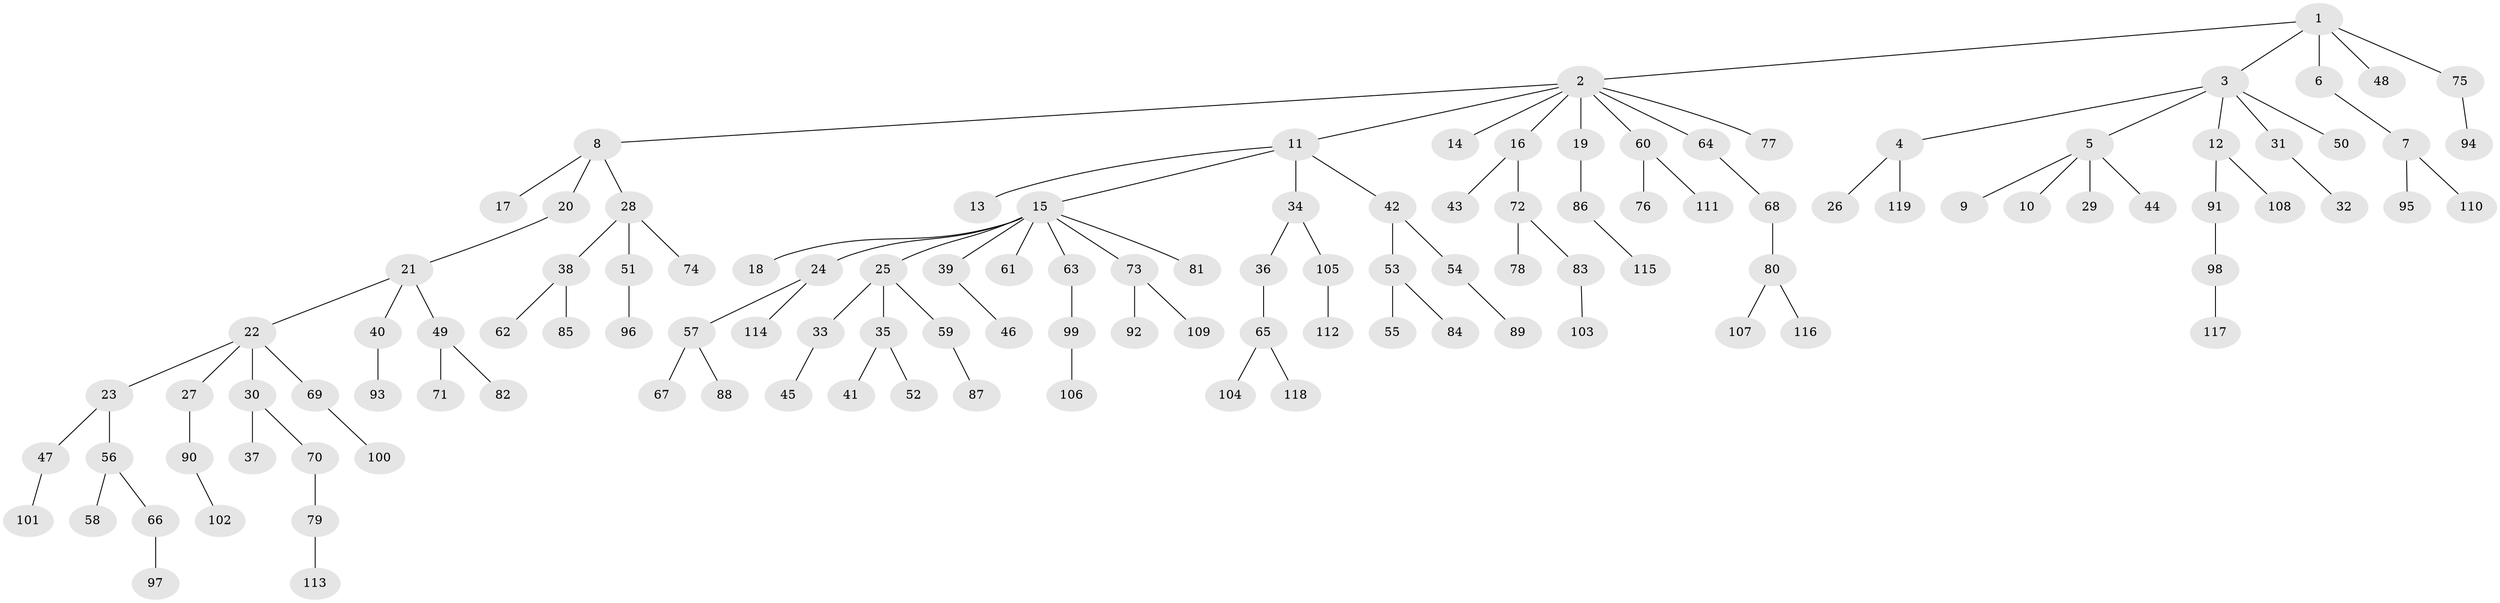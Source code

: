 // Generated by graph-tools (version 1.1) at 2025/15/03/09/25 04:15:39]
// undirected, 119 vertices, 118 edges
graph export_dot {
graph [start="1"]
  node [color=gray90,style=filled];
  1;
  2;
  3;
  4;
  5;
  6;
  7;
  8;
  9;
  10;
  11;
  12;
  13;
  14;
  15;
  16;
  17;
  18;
  19;
  20;
  21;
  22;
  23;
  24;
  25;
  26;
  27;
  28;
  29;
  30;
  31;
  32;
  33;
  34;
  35;
  36;
  37;
  38;
  39;
  40;
  41;
  42;
  43;
  44;
  45;
  46;
  47;
  48;
  49;
  50;
  51;
  52;
  53;
  54;
  55;
  56;
  57;
  58;
  59;
  60;
  61;
  62;
  63;
  64;
  65;
  66;
  67;
  68;
  69;
  70;
  71;
  72;
  73;
  74;
  75;
  76;
  77;
  78;
  79;
  80;
  81;
  82;
  83;
  84;
  85;
  86;
  87;
  88;
  89;
  90;
  91;
  92;
  93;
  94;
  95;
  96;
  97;
  98;
  99;
  100;
  101;
  102;
  103;
  104;
  105;
  106;
  107;
  108;
  109;
  110;
  111;
  112;
  113;
  114;
  115;
  116;
  117;
  118;
  119;
  1 -- 2;
  1 -- 3;
  1 -- 6;
  1 -- 48;
  1 -- 75;
  2 -- 8;
  2 -- 11;
  2 -- 14;
  2 -- 16;
  2 -- 19;
  2 -- 60;
  2 -- 64;
  2 -- 77;
  3 -- 4;
  3 -- 5;
  3 -- 12;
  3 -- 31;
  3 -- 50;
  4 -- 26;
  4 -- 119;
  5 -- 9;
  5 -- 10;
  5 -- 29;
  5 -- 44;
  6 -- 7;
  7 -- 95;
  7 -- 110;
  8 -- 17;
  8 -- 20;
  8 -- 28;
  11 -- 13;
  11 -- 15;
  11 -- 34;
  11 -- 42;
  12 -- 91;
  12 -- 108;
  15 -- 18;
  15 -- 24;
  15 -- 25;
  15 -- 39;
  15 -- 61;
  15 -- 63;
  15 -- 73;
  15 -- 81;
  16 -- 43;
  16 -- 72;
  19 -- 86;
  20 -- 21;
  21 -- 22;
  21 -- 40;
  21 -- 49;
  22 -- 23;
  22 -- 27;
  22 -- 30;
  22 -- 69;
  23 -- 47;
  23 -- 56;
  24 -- 57;
  24 -- 114;
  25 -- 33;
  25 -- 35;
  25 -- 59;
  27 -- 90;
  28 -- 38;
  28 -- 51;
  28 -- 74;
  30 -- 37;
  30 -- 70;
  31 -- 32;
  33 -- 45;
  34 -- 36;
  34 -- 105;
  35 -- 41;
  35 -- 52;
  36 -- 65;
  38 -- 62;
  38 -- 85;
  39 -- 46;
  40 -- 93;
  42 -- 53;
  42 -- 54;
  47 -- 101;
  49 -- 71;
  49 -- 82;
  51 -- 96;
  53 -- 55;
  53 -- 84;
  54 -- 89;
  56 -- 58;
  56 -- 66;
  57 -- 67;
  57 -- 88;
  59 -- 87;
  60 -- 76;
  60 -- 111;
  63 -- 99;
  64 -- 68;
  65 -- 104;
  65 -- 118;
  66 -- 97;
  68 -- 80;
  69 -- 100;
  70 -- 79;
  72 -- 78;
  72 -- 83;
  73 -- 92;
  73 -- 109;
  75 -- 94;
  79 -- 113;
  80 -- 107;
  80 -- 116;
  83 -- 103;
  86 -- 115;
  90 -- 102;
  91 -- 98;
  98 -- 117;
  99 -- 106;
  105 -- 112;
}
